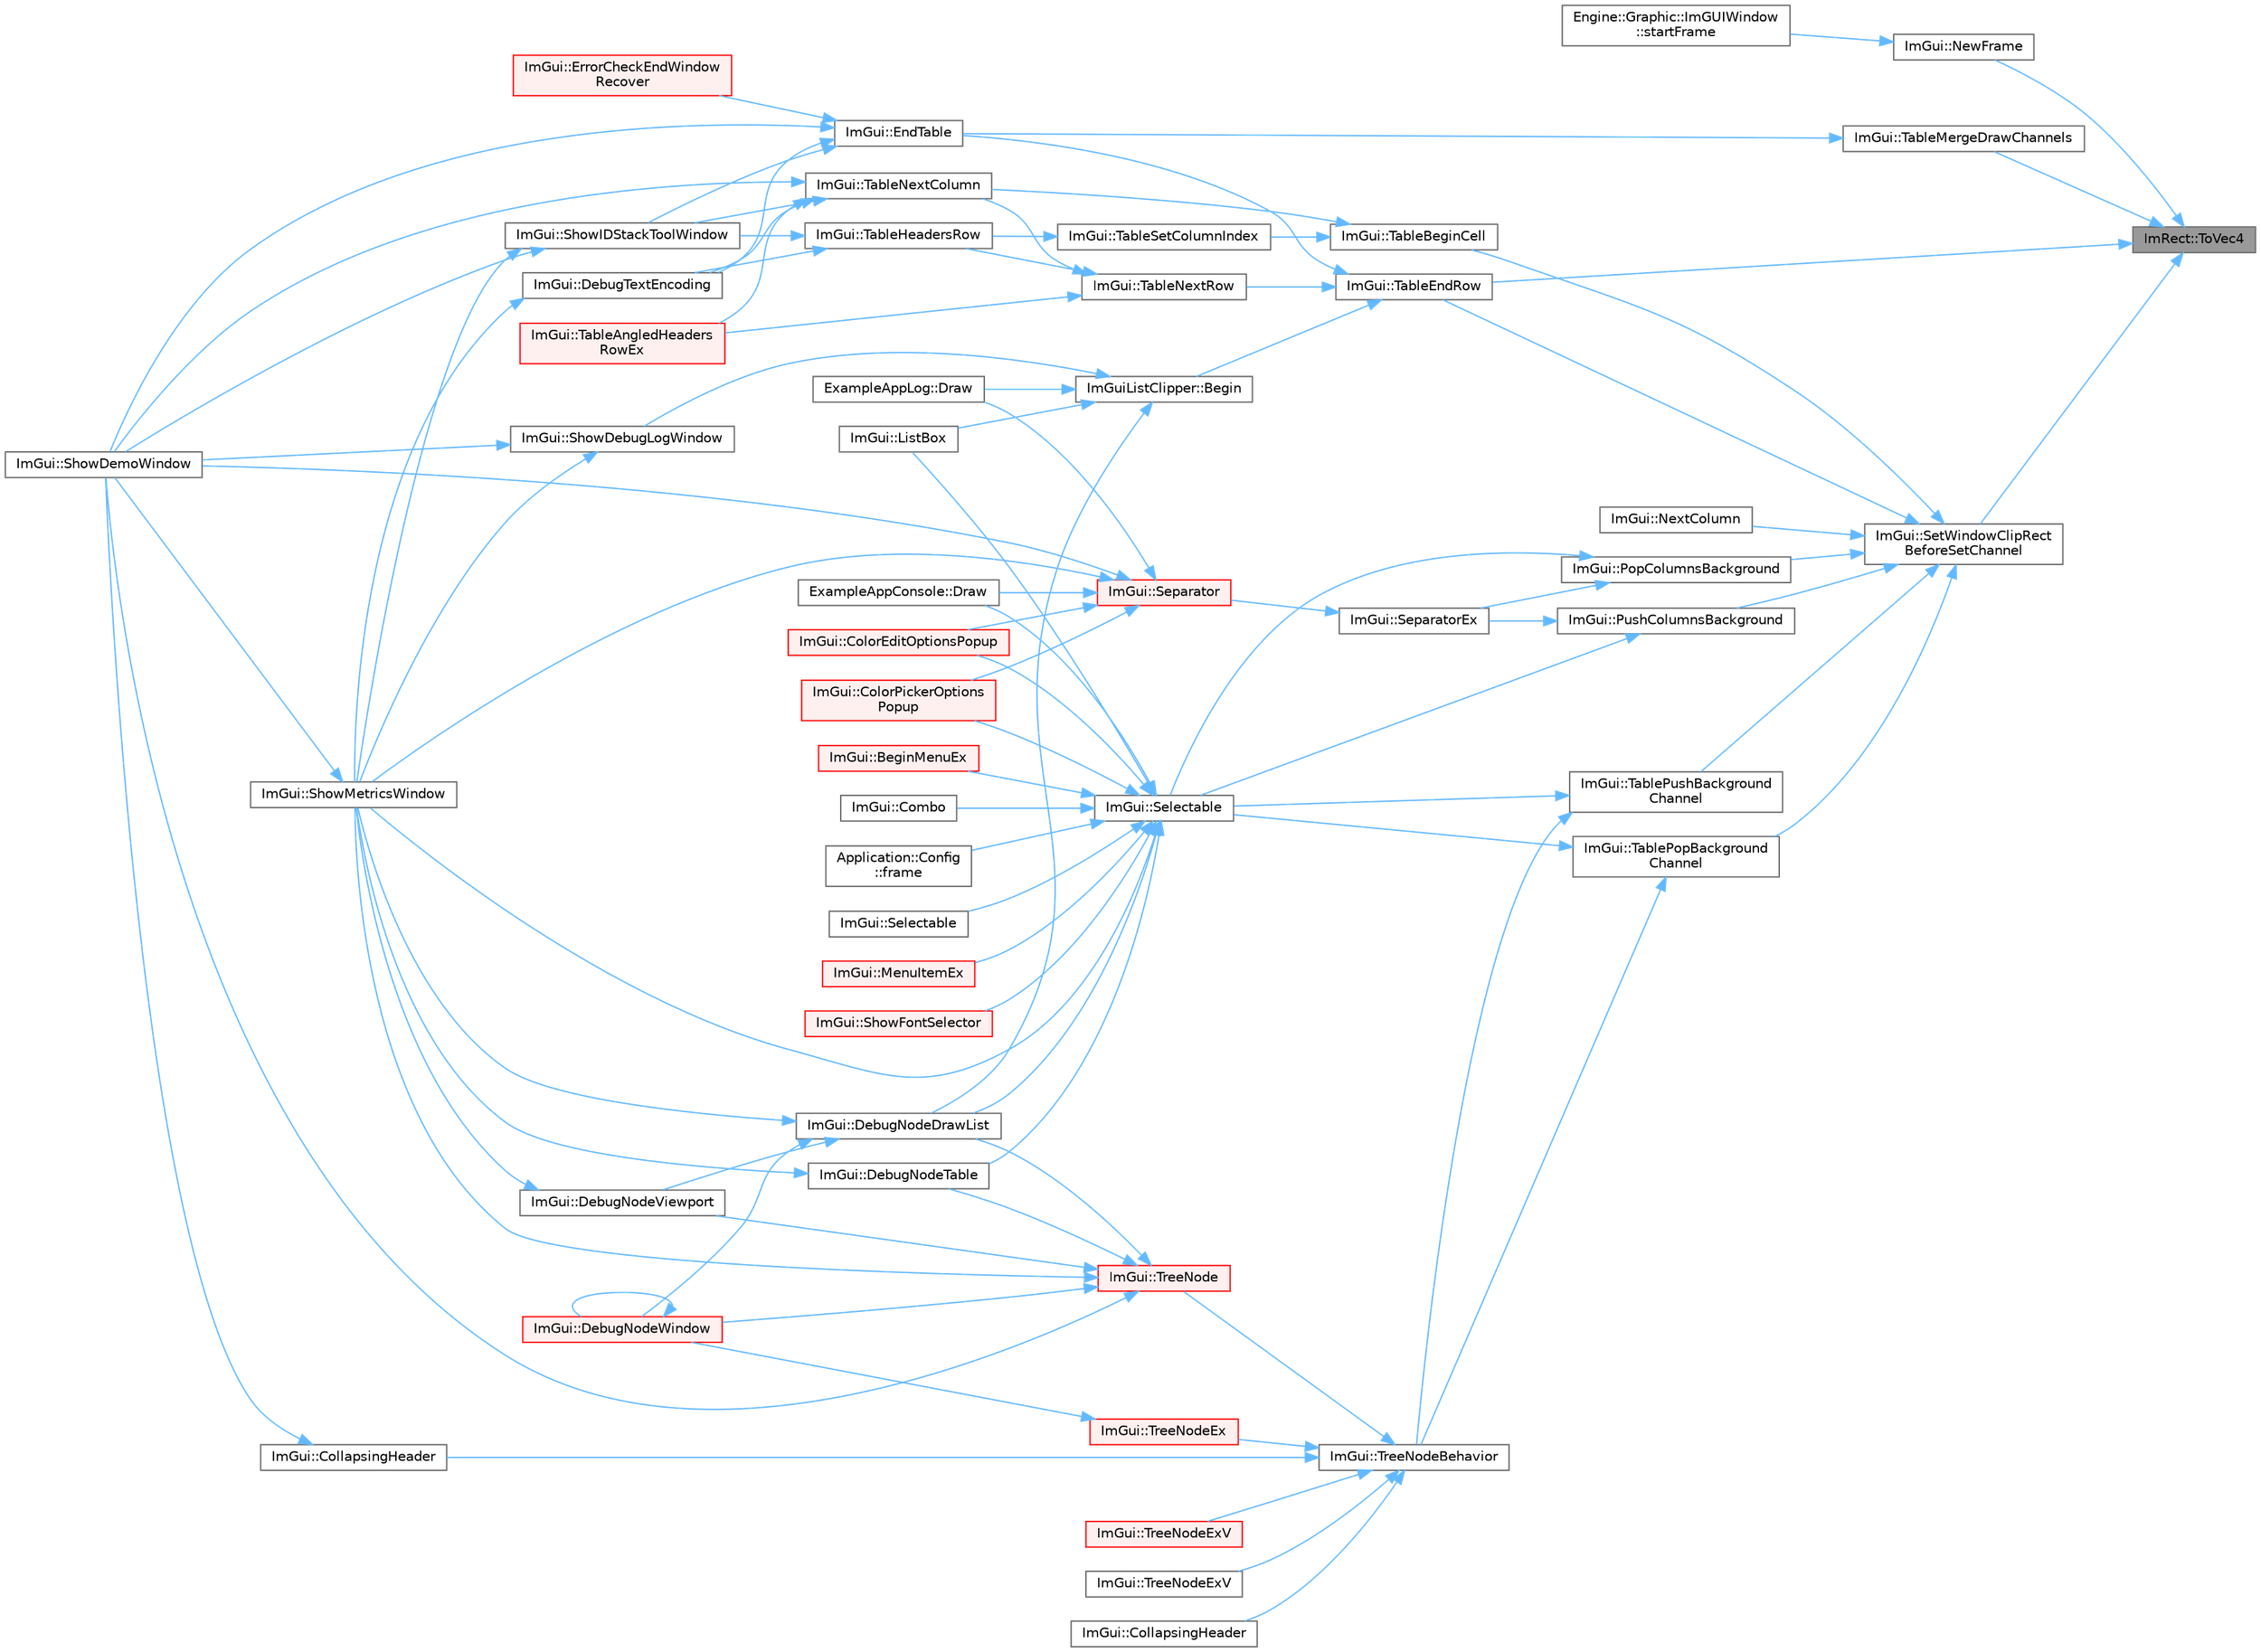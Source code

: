 digraph "ImRect::ToVec4"
{
 // LATEX_PDF_SIZE
  bgcolor="transparent";
  edge [fontname=Helvetica,fontsize=10,labelfontname=Helvetica,labelfontsize=10];
  node [fontname=Helvetica,fontsize=10,shape=box,height=0.2,width=0.4];
  rankdir="RL";
  Node1 [id="Node000001",label="ImRect::ToVec4",height=0.2,width=0.4,color="gray40", fillcolor="grey60", style="filled", fontcolor="black",tooltip=" "];
  Node1 -> Node2 [id="edge1_Node000001_Node000002",dir="back",color="steelblue1",style="solid",tooltip=" "];
  Node2 [id="Node000002",label="ImGui::NewFrame",height=0.2,width=0.4,color="grey40", fillcolor="white", style="filled",URL="$namespace_im_gui.html#ab3f1fc018f903b7ad79fd10663375774",tooltip=" "];
  Node2 -> Node3 [id="edge2_Node000002_Node000003",dir="back",color="steelblue1",style="solid",tooltip=" "];
  Node3 [id="Node000003",label="Engine::Graphic::ImGUIWindow\l::startFrame",height=0.2,width=0.4,color="grey40", fillcolor="white", style="filled",URL="$class_engine_1_1_graphic_1_1_im_g_u_i_window.html#a9ca05f8fa30f8ee342d254eb0d34948a",tooltip=" "];
  Node1 -> Node4 [id="edge3_Node000001_Node000004",dir="back",color="steelblue1",style="solid",tooltip=" "];
  Node4 [id="Node000004",label="ImGui::SetWindowClipRect\lBeforeSetChannel",height=0.2,width=0.4,color="grey40", fillcolor="white", style="filled",URL="$namespace_im_gui.html#a2451c5a6301b6c1234efc8054b70980b",tooltip=" "];
  Node4 -> Node5 [id="edge4_Node000004_Node000005",dir="back",color="steelblue1",style="solid",tooltip=" "];
  Node5 [id="Node000005",label="ImGui::NextColumn",height=0.2,width=0.4,color="grey40", fillcolor="white", style="filled",URL="$namespace_im_gui.html#a8f97746d6a9d59c8400c26fb7613a2ff",tooltip=" "];
  Node4 -> Node6 [id="edge5_Node000004_Node000006",dir="back",color="steelblue1",style="solid",tooltip=" "];
  Node6 [id="Node000006",label="ImGui::PopColumnsBackground",height=0.2,width=0.4,color="grey40", fillcolor="white", style="filled",URL="$namespace_im_gui.html#a27c737fa1fc79164fc7d840e858b1845",tooltip=" "];
  Node6 -> Node7 [id="edge6_Node000006_Node000007",dir="back",color="steelblue1",style="solid",tooltip=" "];
  Node7 [id="Node000007",label="ImGui::Selectable",height=0.2,width=0.4,color="grey40", fillcolor="white", style="filled",URL="$namespace_im_gui.html#af98575238bda183a523df19fb447af60",tooltip=" "];
  Node7 -> Node8 [id="edge7_Node000007_Node000008",dir="back",color="steelblue1",style="solid",tooltip=" "];
  Node8 [id="Node000008",label="ImGui::BeginMenuEx",height=0.2,width=0.4,color="red", fillcolor="#FFF0F0", style="filled",URL="$namespace_im_gui.html#a8dc671f87ed281b6445ce6ae4ab25183",tooltip=" "];
  Node7 -> Node11 [id="edge8_Node000007_Node000011",dir="back",color="steelblue1",style="solid",tooltip=" "];
  Node11 [id="Node000011",label="ImGui::ColorEditOptionsPopup",height=0.2,width=0.4,color="red", fillcolor="#FFF0F0", style="filled",URL="$namespace_im_gui.html#a6bfb117816d669f8704e5d0c0c0795fe",tooltip=" "];
  Node7 -> Node17 [id="edge9_Node000007_Node000017",dir="back",color="steelblue1",style="solid",tooltip=" "];
  Node17 [id="Node000017",label="ImGui::ColorPickerOptions\lPopup",height=0.2,width=0.4,color="red", fillcolor="#FFF0F0", style="filled",URL="$namespace_im_gui.html#a6d112eeb6d8ffdebbc9d9a8c66babbee",tooltip=" "];
  Node7 -> Node19 [id="edge10_Node000007_Node000019",dir="back",color="steelblue1",style="solid",tooltip=" "];
  Node19 [id="Node000019",label="ImGui::Combo",height=0.2,width=0.4,color="grey40", fillcolor="white", style="filled",URL="$namespace_im_gui.html#ad530c65e7cdfaf03f4e9b2f4e3fed8fc",tooltip=" "];
  Node7 -> Node20 [id="edge11_Node000007_Node000020",dir="back",color="steelblue1",style="solid",tooltip=" "];
  Node20 [id="Node000020",label="ImGui::DebugNodeDrawList",height=0.2,width=0.4,color="grey40", fillcolor="white", style="filled",URL="$namespace_im_gui.html#af7b5e35566da44ac1ea8a7e1b9d9d574",tooltip=" "];
  Node20 -> Node21 [id="edge12_Node000020_Node000021",dir="back",color="steelblue1",style="solid",tooltip=" "];
  Node21 [id="Node000021",label="ImGui::DebugNodeViewport",height=0.2,width=0.4,color="grey40", fillcolor="white", style="filled",URL="$namespace_im_gui.html#aa5e5f50f28c04a26264c0943c7281171",tooltip=" "];
  Node21 -> Node22 [id="edge13_Node000021_Node000022",dir="back",color="steelblue1",style="solid",tooltip=" "];
  Node22 [id="Node000022",label="ImGui::ShowMetricsWindow",height=0.2,width=0.4,color="grey40", fillcolor="white", style="filled",URL="$namespace_im_gui.html#afe7a28c6eb52fff3cc27d5a698fea4ff",tooltip=" "];
  Node22 -> Node10 [id="edge14_Node000022_Node000010",dir="back",color="steelblue1",style="solid",tooltip=" "];
  Node10 [id="Node000010",label="ImGui::ShowDemoWindow",height=0.2,width=0.4,color="grey40", fillcolor="white", style="filled",URL="$namespace_im_gui.html#af95643a0ce4893b9e57c12991922fb18",tooltip=" "];
  Node20 -> Node23 [id="edge15_Node000020_Node000023",dir="back",color="steelblue1",style="solid",tooltip=" "];
  Node23 [id="Node000023",label="ImGui::DebugNodeWindow",height=0.2,width=0.4,color="red", fillcolor="#FFF0F0", style="filled",URL="$namespace_im_gui.html#afcb602554925c5409977f0fb39f77e5d",tooltip=" "];
  Node23 -> Node23 [id="edge16_Node000023_Node000023",dir="back",color="steelblue1",style="solid",tooltip=" "];
  Node20 -> Node22 [id="edge17_Node000020_Node000022",dir="back",color="steelblue1",style="solid",tooltip=" "];
  Node7 -> Node26 [id="edge18_Node000007_Node000026",dir="back",color="steelblue1",style="solid",tooltip=" "];
  Node26 [id="Node000026",label="ImGui::DebugNodeTable",height=0.2,width=0.4,color="grey40", fillcolor="white", style="filled",URL="$namespace_im_gui.html#ae944ffc599add73d6f3220165475ffd8",tooltip=" "];
  Node26 -> Node22 [id="edge19_Node000026_Node000022",dir="back",color="steelblue1",style="solid",tooltip=" "];
  Node7 -> Node27 [id="edge20_Node000007_Node000027",dir="back",color="steelblue1",style="solid",tooltip=" "];
  Node27 [id="Node000027",label="ExampleAppConsole::Draw",height=0.2,width=0.4,color="grey40", fillcolor="white", style="filled",URL="$struct_example_app_console.html#a0518a09c7e8648dd52c7c06df19ac17a",tooltip=" "];
  Node7 -> Node28 [id="edge21_Node000007_Node000028",dir="back",color="steelblue1",style="solid",tooltip=" "];
  Node28 [id="Node000028",label="Application::Config\l::frame",height=0.2,width=0.4,color="grey40", fillcolor="white", style="filled",URL="$class_application_1_1_config.html#a291cc3a874949e121dcf83a3f90681bc",tooltip=" "];
  Node7 -> Node29 [id="edge22_Node000007_Node000029",dir="back",color="steelblue1",style="solid",tooltip=" "];
  Node29 [id="Node000029",label="ImGui::ListBox",height=0.2,width=0.4,color="grey40", fillcolor="white", style="filled",URL="$namespace_im_gui.html#a94c78076bd40ff548ecd124f95af8710",tooltip=" "];
  Node7 -> Node30 [id="edge23_Node000007_Node000030",dir="back",color="steelblue1",style="solid",tooltip=" "];
  Node30 [id="Node000030",label="ImGui::MenuItemEx",height=0.2,width=0.4,color="red", fillcolor="#FFF0F0", style="filled",URL="$namespace_im_gui.html#ab5e6e4c78805615fb4d26d4918031f9c",tooltip=" "];
  Node7 -> Node47 [id="edge24_Node000007_Node000047",dir="back",color="steelblue1",style="solid",tooltip=" "];
  Node47 [id="Node000047",label="ImGui::Selectable",height=0.2,width=0.4,color="grey40", fillcolor="white", style="filled",URL="$namespace_im_gui.html#a9229a9c3c304ffc0c98ffe2ee4ff5e40",tooltip=" "];
  Node7 -> Node48 [id="edge25_Node000007_Node000048",dir="back",color="steelblue1",style="solid",tooltip=" "];
  Node48 [id="Node000048",label="ImGui::ShowFontSelector",height=0.2,width=0.4,color="red", fillcolor="#FFF0F0", style="filled",URL="$namespace_im_gui.html#a0bdce99eef17ef1e1fef40a18bd811ab",tooltip=" "];
  Node7 -> Node22 [id="edge26_Node000007_Node000022",dir="back",color="steelblue1",style="solid",tooltip=" "];
  Node6 -> Node49 [id="edge27_Node000006_Node000049",dir="back",color="steelblue1",style="solid",tooltip=" "];
  Node49 [id="Node000049",label="ImGui::SeparatorEx",height=0.2,width=0.4,color="grey40", fillcolor="white", style="filled",URL="$namespace_im_gui.html#acd77978447d71b3113ad084dfde1fe18",tooltip=" "];
  Node49 -> Node50 [id="edge28_Node000049_Node000050",dir="back",color="steelblue1",style="solid",tooltip=" "];
  Node50 [id="Node000050",label="ImGui::Separator",height=0.2,width=0.4,color="red", fillcolor="#FFF0F0", style="filled",URL="$namespace_im_gui.html#a191123597a5084d003c8beac7eeb029e",tooltip=" "];
  Node50 -> Node11 [id="edge29_Node000050_Node000011",dir="back",color="steelblue1",style="solid",tooltip=" "];
  Node50 -> Node17 [id="edge30_Node000050_Node000017",dir="back",color="steelblue1",style="solid",tooltip=" "];
  Node50 -> Node27 [id="edge31_Node000050_Node000027",dir="back",color="steelblue1",style="solid",tooltip=" "];
  Node50 -> Node61 [id="edge32_Node000050_Node000061",dir="back",color="steelblue1",style="solid",tooltip=" "];
  Node61 [id="Node000061",label="ExampleAppLog::Draw",height=0.2,width=0.4,color="grey40", fillcolor="white", style="filled",URL="$struct_example_app_log.html#a5ad3a4bdb89171b84aeaff96948a1f77",tooltip=" "];
  Node50 -> Node10 [id="edge33_Node000050_Node000010",dir="back",color="steelblue1",style="solid",tooltip=" "];
  Node50 -> Node22 [id="edge34_Node000050_Node000022",dir="back",color="steelblue1",style="solid",tooltip=" "];
  Node4 -> Node63 [id="edge35_Node000004_Node000063",dir="back",color="steelblue1",style="solid",tooltip=" "];
  Node63 [id="Node000063",label="ImGui::PushColumnsBackground",height=0.2,width=0.4,color="grey40", fillcolor="white", style="filled",URL="$namespace_im_gui.html#a39f557bf00d94069a41b0d40bd72c522",tooltip=" "];
  Node63 -> Node7 [id="edge36_Node000063_Node000007",dir="back",color="steelblue1",style="solid",tooltip=" "];
  Node63 -> Node49 [id="edge37_Node000063_Node000049",dir="back",color="steelblue1",style="solid",tooltip=" "];
  Node4 -> Node64 [id="edge38_Node000004_Node000064",dir="back",color="steelblue1",style="solid",tooltip=" "];
  Node64 [id="Node000064",label="ImGui::TableBeginCell",height=0.2,width=0.4,color="grey40", fillcolor="white", style="filled",URL="$namespace_im_gui.html#ab6578920318c60f3a18daee1d8711103",tooltip=" "];
  Node64 -> Node46 [id="edge39_Node000064_Node000046",dir="back",color="steelblue1",style="solid",tooltip=" "];
  Node46 [id="Node000046",label="ImGui::TableNextColumn",height=0.2,width=0.4,color="grey40", fillcolor="white", style="filled",URL="$namespace_im_gui.html#ac9925e8335f55449b1be988829e37ba5",tooltip=" "];
  Node46 -> Node37 [id="edge40_Node000046_Node000037",dir="back",color="steelblue1",style="solid",tooltip=" "];
  Node37 [id="Node000037",label="ImGui::DebugTextEncoding",height=0.2,width=0.4,color="grey40", fillcolor="white", style="filled",URL="$namespace_im_gui.html#a326f0badd138d1dea078a31b0e8dd685",tooltip=" "];
  Node37 -> Node22 [id="edge41_Node000037_Node000022",dir="back",color="steelblue1",style="solid",tooltip=" "];
  Node46 -> Node10 [id="edge42_Node000046_Node000010",dir="back",color="steelblue1",style="solid",tooltip=" "];
  Node46 -> Node40 [id="edge43_Node000046_Node000040",dir="back",color="steelblue1",style="solid",tooltip=" "];
  Node40 [id="Node000040",label="ImGui::ShowIDStackToolWindow",height=0.2,width=0.4,color="grey40", fillcolor="white", style="filled",URL="$namespace_im_gui.html#ab4a87bf4a874a8e5872b60b4a9b1d99e",tooltip=" "];
  Node40 -> Node10 [id="edge44_Node000040_Node000010",dir="back",color="steelblue1",style="solid",tooltip=" "];
  Node40 -> Node22 [id="edge45_Node000040_Node000022",dir="back",color="steelblue1",style="solid",tooltip=" "];
  Node46 -> Node44 [id="edge46_Node000046_Node000044",dir="back",color="steelblue1",style="solid",tooltip=" "];
  Node44 [id="Node000044",label="ImGui::TableAngledHeaders\lRowEx",height=0.2,width=0.4,color="red", fillcolor="#FFF0F0", style="filled",URL="$namespace_im_gui.html#abedf7bbf79accde2321806dc0beb90b1",tooltip=" "];
  Node64 -> Node65 [id="edge47_Node000064_Node000065",dir="back",color="steelblue1",style="solid",tooltip=" "];
  Node65 [id="Node000065",label="ImGui::TableSetColumnIndex",height=0.2,width=0.4,color="grey40", fillcolor="white", style="filled",URL="$namespace_im_gui.html#adfbeb33991944035737d413379ae8b1c",tooltip=" "];
  Node65 -> Node42 [id="edge48_Node000065_Node000042",dir="back",color="steelblue1",style="solid",tooltip=" "];
  Node42 [id="Node000042",label="ImGui::TableHeadersRow",height=0.2,width=0.4,color="grey40", fillcolor="white", style="filled",URL="$namespace_im_gui.html#a0c16791f4620e8db38511553d5d63335",tooltip=" "];
  Node42 -> Node37 [id="edge49_Node000042_Node000037",dir="back",color="steelblue1",style="solid",tooltip=" "];
  Node42 -> Node40 [id="edge50_Node000042_Node000040",dir="back",color="steelblue1",style="solid",tooltip=" "];
  Node4 -> Node66 [id="edge51_Node000004_Node000066",dir="back",color="steelblue1",style="solid",tooltip=" "];
  Node66 [id="Node000066",label="ImGui::TableEndRow",height=0.2,width=0.4,color="grey40", fillcolor="white", style="filled",URL="$namespace_im_gui.html#a6bc4ce6f7ff9f8268473f5e538a1181f",tooltip=" "];
  Node66 -> Node67 [id="edge52_Node000066_Node000067",dir="back",color="steelblue1",style="solid",tooltip=" "];
  Node67 [id="Node000067",label="ImGuiListClipper::Begin",height=0.2,width=0.4,color="grey40", fillcolor="white", style="filled",URL="$struct_im_gui_list_clipper.html#a746fbd724a41dbe88fef4875a2b1e9c7",tooltip=" "];
  Node67 -> Node20 [id="edge53_Node000067_Node000020",dir="back",color="steelblue1",style="solid",tooltip=" "];
  Node67 -> Node61 [id="edge54_Node000067_Node000061",dir="back",color="steelblue1",style="solid",tooltip=" "];
  Node67 -> Node29 [id="edge55_Node000067_Node000029",dir="back",color="steelblue1",style="solid",tooltip=" "];
  Node67 -> Node57 [id="edge56_Node000067_Node000057",dir="back",color="steelblue1",style="solid",tooltip=" "];
  Node57 [id="Node000057",label="ImGui::ShowDebugLogWindow",height=0.2,width=0.4,color="grey40", fillcolor="white", style="filled",URL="$namespace_im_gui.html#af1b39e70cac2e1b9e62dd3c9d154cbd6",tooltip=" "];
  Node57 -> Node10 [id="edge57_Node000057_Node000010",dir="back",color="steelblue1",style="solid",tooltip=" "];
  Node57 -> Node22 [id="edge58_Node000057_Node000022",dir="back",color="steelblue1",style="solid",tooltip=" "];
  Node66 -> Node36 [id="edge59_Node000066_Node000036",dir="back",color="steelblue1",style="solid",tooltip=" "];
  Node36 [id="Node000036",label="ImGui::EndTable",height=0.2,width=0.4,color="grey40", fillcolor="white", style="filled",URL="$namespace_im_gui.html#a9c70aaa6464c2e51e6f3342da133ada1",tooltip=" "];
  Node36 -> Node37 [id="edge60_Node000036_Node000037",dir="back",color="steelblue1",style="solid",tooltip=" "];
  Node36 -> Node38 [id="edge61_Node000036_Node000038",dir="back",color="steelblue1",style="solid",tooltip=" "];
  Node38 [id="Node000038",label="ImGui::ErrorCheckEndWindow\lRecover",height=0.2,width=0.4,color="red", fillcolor="#FFF0F0", style="filled",URL="$namespace_im_gui.html#a945392cbf05b9434df8ec3630b10e01a",tooltip=" "];
  Node36 -> Node10 [id="edge62_Node000036_Node000010",dir="back",color="steelblue1",style="solid",tooltip=" "];
  Node36 -> Node40 [id="edge63_Node000036_Node000040",dir="back",color="steelblue1",style="solid",tooltip=" "];
  Node66 -> Node43 [id="edge64_Node000066_Node000043",dir="back",color="steelblue1",style="solid",tooltip=" "];
  Node43 [id="Node000043",label="ImGui::TableNextRow",height=0.2,width=0.4,color="grey40", fillcolor="white", style="filled",URL="$namespace_im_gui.html#a33511cbfe04b545a1a51b514ab6c208c",tooltip=" "];
  Node43 -> Node44 [id="edge65_Node000043_Node000044",dir="back",color="steelblue1",style="solid",tooltip=" "];
  Node43 -> Node42 [id="edge66_Node000043_Node000042",dir="back",color="steelblue1",style="solid",tooltip=" "];
  Node43 -> Node46 [id="edge67_Node000043_Node000046",dir="back",color="steelblue1",style="solid",tooltip=" "];
  Node4 -> Node68 [id="edge68_Node000004_Node000068",dir="back",color="steelblue1",style="solid",tooltip=" "];
  Node68 [id="Node000068",label="ImGui::TablePopBackground\lChannel",height=0.2,width=0.4,color="grey40", fillcolor="white", style="filled",URL="$namespace_im_gui.html#a4fe11c430ad1b6597d4ffbde7cdf257e",tooltip=" "];
  Node68 -> Node7 [id="edge69_Node000068_Node000007",dir="back",color="steelblue1",style="solid",tooltip=" "];
  Node68 -> Node69 [id="edge70_Node000068_Node000069",dir="back",color="steelblue1",style="solid",tooltip=" "];
  Node69 [id="Node000069",label="ImGui::TreeNodeBehavior",height=0.2,width=0.4,color="grey40", fillcolor="white", style="filled",URL="$namespace_im_gui.html#a918eabf70d288e93b2519ee1eac2c0b4",tooltip=" "];
  Node69 -> Node70 [id="edge71_Node000069_Node000070",dir="back",color="steelblue1",style="solid",tooltip=" "];
  Node70 [id="Node000070",label="ImGui::CollapsingHeader",height=0.2,width=0.4,color="grey40", fillcolor="white", style="filled",URL="$namespace_im_gui.html#a4d6e6e7a5ace0e5dbee3ea1926ddf049",tooltip=" "];
  Node69 -> Node71 [id="edge72_Node000069_Node000071",dir="back",color="steelblue1",style="solid",tooltip=" "];
  Node71 [id="Node000071",label="ImGui::CollapsingHeader",height=0.2,width=0.4,color="grey40", fillcolor="white", style="filled",URL="$namespace_im_gui.html#ab52f9e08698c9d64abb05b98f5355146",tooltip=" "];
  Node71 -> Node10 [id="edge73_Node000071_Node000010",dir="back",color="steelblue1",style="solid",tooltip=" "];
  Node69 -> Node72 [id="edge74_Node000069_Node000072",dir="back",color="steelblue1",style="solid",tooltip=" "];
  Node72 [id="Node000072",label="ImGui::TreeNode",height=0.2,width=0.4,color="red", fillcolor="#FFF0F0", style="filled",URL="$namespace_im_gui.html#a4dff507ce8bbe0da9556bb50b1e60d7f",tooltip=" "];
  Node72 -> Node20 [id="edge75_Node000072_Node000020",dir="back",color="steelblue1",style="solid",tooltip=" "];
  Node72 -> Node26 [id="edge76_Node000072_Node000026",dir="back",color="steelblue1",style="solid",tooltip=" "];
  Node72 -> Node21 [id="edge77_Node000072_Node000021",dir="back",color="steelblue1",style="solid",tooltip=" "];
  Node72 -> Node23 [id="edge78_Node000072_Node000023",dir="back",color="steelblue1",style="solid",tooltip=" "];
  Node72 -> Node10 [id="edge79_Node000072_Node000010",dir="back",color="steelblue1",style="solid",tooltip=" "];
  Node72 -> Node22 [id="edge80_Node000072_Node000022",dir="back",color="steelblue1",style="solid",tooltip=" "];
  Node69 -> Node77 [id="edge81_Node000069_Node000077",dir="back",color="steelblue1",style="solid",tooltip=" "];
  Node77 [id="Node000077",label="ImGui::TreeNodeEx",height=0.2,width=0.4,color="red", fillcolor="#FFF0F0", style="filled",URL="$namespace_im_gui.html#a21f62e092dac9556a15a8edee2f70522",tooltip=" "];
  Node77 -> Node23 [id="edge82_Node000077_Node000023",dir="back",color="steelblue1",style="solid",tooltip=" "];
  Node69 -> Node78 [id="edge83_Node000069_Node000078",dir="back",color="steelblue1",style="solid",tooltip=" "];
  Node78 [id="Node000078",label="ImGui::TreeNodeExV",height=0.2,width=0.4,color="red", fillcolor="#FFF0F0", style="filled",URL="$namespace_im_gui.html#a251cd4acbdad4cef2246d9b573a83ce0",tooltip=" "];
  Node69 -> Node85 [id="edge84_Node000069_Node000085",dir="back",color="steelblue1",style="solid",tooltip=" "];
  Node85 [id="Node000085",label="ImGui::TreeNodeExV",height=0.2,width=0.4,color="grey40", fillcolor="white", style="filled",URL="$namespace_im_gui.html#aaae827898572d17e064a88a1afc8e6b0",tooltip=" "];
  Node4 -> Node86 [id="edge85_Node000004_Node000086",dir="back",color="steelblue1",style="solid",tooltip=" "];
  Node86 [id="Node000086",label="ImGui::TablePushBackground\lChannel",height=0.2,width=0.4,color="grey40", fillcolor="white", style="filled",URL="$namespace_im_gui.html#a6b6e0c511477248e9dd485c359f52eeb",tooltip=" "];
  Node86 -> Node7 [id="edge86_Node000086_Node000007",dir="back",color="steelblue1",style="solid",tooltip=" "];
  Node86 -> Node69 [id="edge87_Node000086_Node000069",dir="back",color="steelblue1",style="solid",tooltip=" "];
  Node1 -> Node66 [id="edge88_Node000001_Node000066",dir="back",color="steelblue1",style="solid",tooltip=" "];
  Node1 -> Node87 [id="edge89_Node000001_Node000087",dir="back",color="steelblue1",style="solid",tooltip=" "];
  Node87 [id="Node000087",label="ImGui::TableMergeDrawChannels",height=0.2,width=0.4,color="grey40", fillcolor="white", style="filled",URL="$namespace_im_gui.html#a0bf2259f81cd376b6790fe13dea70a22",tooltip=" "];
  Node87 -> Node36 [id="edge90_Node000087_Node000036",dir="back",color="steelblue1",style="solid",tooltip=" "];
}
